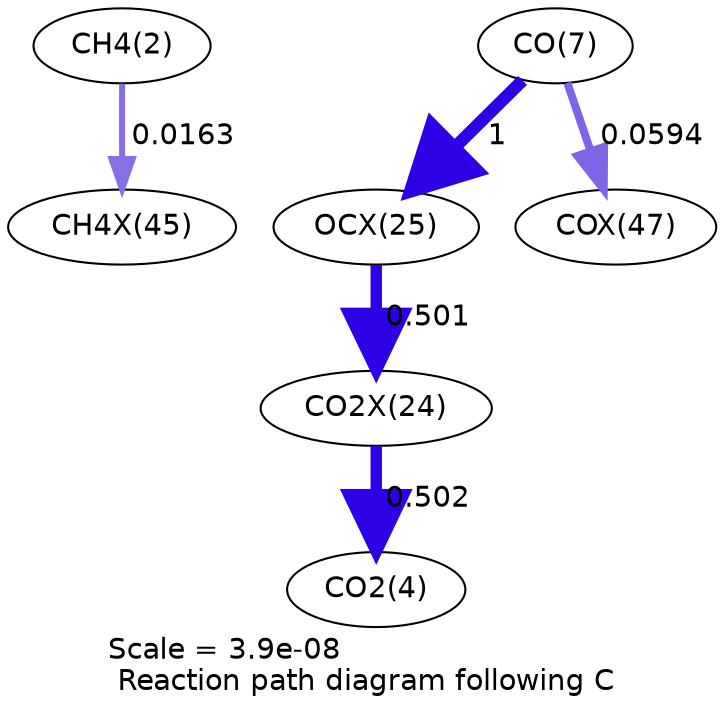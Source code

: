 digraph reaction_paths {
center=1;
s4 -> s51[fontname="Helvetica", penwidth=2.89, arrowsize=1.45, color="0.7, 0.516, 0.9"
, label=" 0.0163"];
s9 -> s47[fontname="Helvetica", penwidth=6, arrowsize=3, color="0.7, 1.5, 0.9"
, label=" 1"];
s9 -> s53[fontname="Helvetica", penwidth=3.87, arrowsize=1.93, color="0.7, 0.559, 0.9"
, label=" 0.0594"];
s47 -> s46[fontname="Helvetica", penwidth=5.48, arrowsize=2.74, color="0.7, 1, 0.9"
, label=" 0.501"];
s46 -> s6[fontname="Helvetica", penwidth=5.48, arrowsize=2.74, color="0.7, 1, 0.9"
, label=" 0.502"];
s4 [ fontname="Helvetica", label="CH4(2)"];
s6 [ fontname="Helvetica", label="CO2(4)"];
s9 [ fontname="Helvetica", label="CO(7)"];
s46 [ fontname="Helvetica", label="CO2X(24)"];
s47 [ fontname="Helvetica", label="OCX(25)"];
s51 [ fontname="Helvetica", label="CH4X(45)"];
s53 [ fontname="Helvetica", label="COX(47)"];
 label = "Scale = 3.9e-08\l Reaction path diagram following C";
 fontname = "Helvetica";
}
